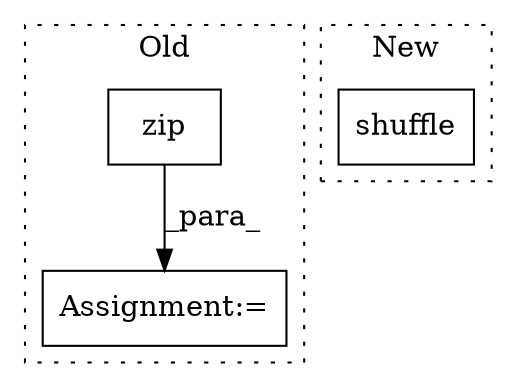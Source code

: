 digraph G {
subgraph cluster0 {
1 [label="zip" a="32" s="2352,2361" l="4,1" shape="box"];
3 [label="Assignment:=" a="7" s="2350" l="2" shape="box"];
label = "Old";
style="dotted";
}
subgraph cluster1 {
2 [label="shuffle" a="32" s="2079,2097" l="8,1" shape="box"];
label = "New";
style="dotted";
}
1 -> 3 [label="_para_"];
}